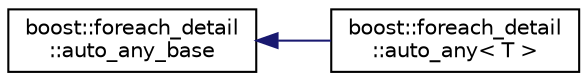 digraph "Graphical Class Hierarchy"
{
  edge [fontname="Helvetica",fontsize="10",labelfontname="Helvetica",labelfontsize="10"];
  node [fontname="Helvetica",fontsize="10",shape=record];
  rankdir="LR";
  Node1 [label="boost::foreach_detail\l::auto_any_base",height=0.2,width=0.4,color="black", fillcolor="white", style="filled",URL="$structboost_1_1foreach__detail_1_1auto__any__base.html"];
  Node1 -> Node2 [dir="back",color="midnightblue",fontsize="10",style="solid",fontname="Helvetica"];
  Node2 [label="boost::foreach_detail\l::auto_any\< T \>",height=0.2,width=0.4,color="black", fillcolor="white", style="filled",URL="$structboost_1_1foreach__detail_1_1auto__any.html"];
}
